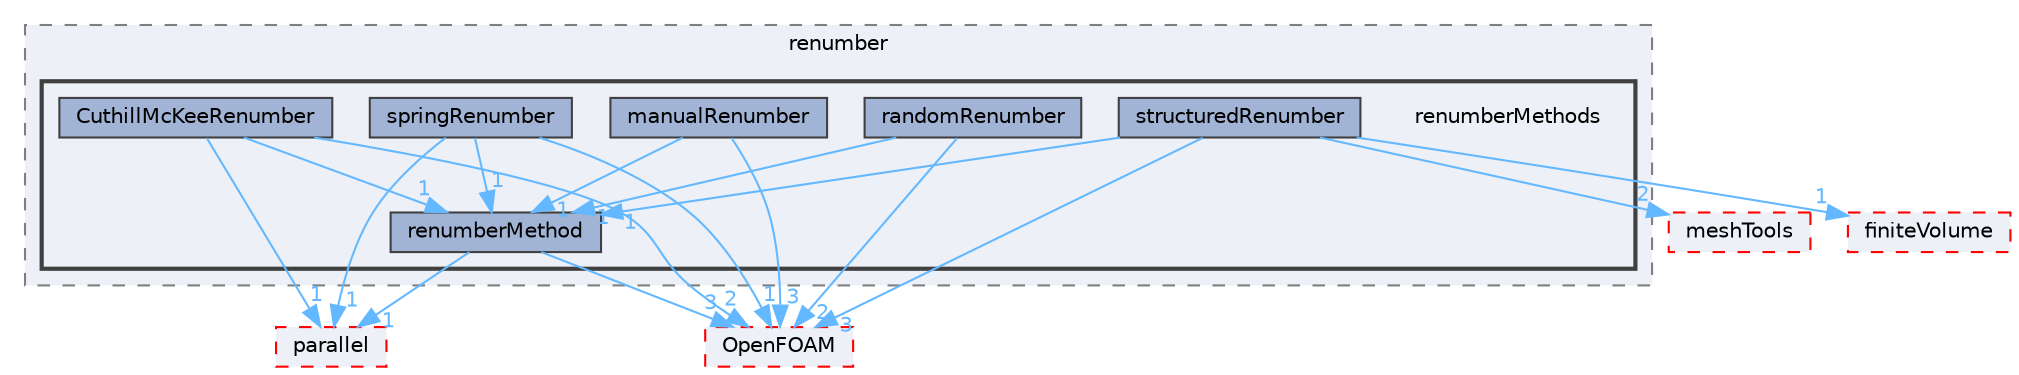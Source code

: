 digraph "src/renumber/renumberMethods"
{
 // LATEX_PDF_SIZE
  bgcolor="transparent";
  edge [fontname=Helvetica,fontsize=10,labelfontname=Helvetica,labelfontsize=10];
  node [fontname=Helvetica,fontsize=10,shape=box,height=0.2,width=0.4];
  compound=true
  subgraph clusterdir_3fb75520e4639d06064b0beb93e07f9b {
    graph [ bgcolor="#edf0f7", pencolor="grey50", label="renumber", fontname=Helvetica,fontsize=10 style="filled,dashed", URL="dir_3fb75520e4639d06064b0beb93e07f9b.html",tooltip=""]
  subgraph clusterdir_9e5805c39c1270dd5674b9b6b0d61546 {
    graph [ bgcolor="#edf0f7", pencolor="grey25", label="", fontname=Helvetica,fontsize=10 style="filled,bold", URL="dir_9e5805c39c1270dd5674b9b6b0d61546.html",tooltip=""]
    dir_9e5805c39c1270dd5674b9b6b0d61546 [shape=plaintext, label="renumberMethods"];
  dir_b468e2d168378791d813268c9e3519bb [label="CuthillMcKeeRenumber", fillcolor="#a2b4d6", color="grey25", style="filled", URL="dir_b468e2d168378791d813268c9e3519bb.html",tooltip=""];
  dir_171f3a4c1a45847906e87ab1aded5b79 [label="manualRenumber", fillcolor="#a2b4d6", color="grey25", style="filled", URL="dir_171f3a4c1a45847906e87ab1aded5b79.html",tooltip=""];
  dir_66c86cfa6eb4c5dd004af75a4e73e513 [label="randomRenumber", fillcolor="#a2b4d6", color="grey25", style="filled", URL="dir_66c86cfa6eb4c5dd004af75a4e73e513.html",tooltip=""];
  dir_7e8cb84010c18ee64866a2dfba113969 [label="renumberMethod", fillcolor="#a2b4d6", color="grey25", style="filled", URL="dir_7e8cb84010c18ee64866a2dfba113969.html",tooltip=""];
  dir_f13a85a78a6e1a53c6f09fafb21a0450 [label="springRenumber", fillcolor="#a2b4d6", color="grey25", style="filled", URL="dir_f13a85a78a6e1a53c6f09fafb21a0450.html",tooltip=""];
  dir_609b1324b4754159b8c0703845bb9daf [label="structuredRenumber", fillcolor="#a2b4d6", color="grey25", style="filled", URL="dir_609b1324b4754159b8c0703845bb9daf.html",tooltip=""];
  }
  }
  dir_72b2b5518d1565784443265ec6729f79 [label="parallel", fillcolor="#edf0f7", color="red", style="filled,dashed", URL="dir_72b2b5518d1565784443265ec6729f79.html",tooltip=""];
  dir_c5473ff19b20e6ec4dfe5c310b3778a8 [label="OpenFOAM", fillcolor="#edf0f7", color="red", style="filled,dashed", URL="dir_c5473ff19b20e6ec4dfe5c310b3778a8.html",tooltip=""];
  dir_ae30ad0bef50cf391b24c614251bb9fd [label="meshTools", fillcolor="#edf0f7", color="red", style="filled,dashed", URL="dir_ae30ad0bef50cf391b24c614251bb9fd.html",tooltip=""];
  dir_9bd15774b555cf7259a6fa18f99fe99b [label="finiteVolume", fillcolor="#edf0f7", color="red", style="filled,dashed", URL="dir_9bd15774b555cf7259a6fa18f99fe99b.html",tooltip=""];
  dir_b468e2d168378791d813268c9e3519bb->dir_72b2b5518d1565784443265ec6729f79 [headlabel="1", labeldistance=1.5 headhref="dir_000750_002780.html" href="dir_000750_002780.html" color="steelblue1" fontcolor="steelblue1"];
  dir_b468e2d168378791d813268c9e3519bb->dir_7e8cb84010c18ee64866a2dfba113969 [headlabel="1", labeldistance=1.5 headhref="dir_000750_003323.html" href="dir_000750_003323.html" color="steelblue1" fontcolor="steelblue1"];
  dir_b468e2d168378791d813268c9e3519bb->dir_c5473ff19b20e6ec4dfe5c310b3778a8 [headlabel="2", labeldistance=1.5 headhref="dir_000750_002695.html" href="dir_000750_002695.html" color="steelblue1" fontcolor="steelblue1"];
  dir_171f3a4c1a45847906e87ab1aded5b79->dir_7e8cb84010c18ee64866a2dfba113969 [headlabel="1", labeldistance=1.5 headhref="dir_002292_003323.html" href="dir_002292_003323.html" color="steelblue1" fontcolor="steelblue1"];
  dir_171f3a4c1a45847906e87ab1aded5b79->dir_c5473ff19b20e6ec4dfe5c310b3778a8 [headlabel="3", labeldistance=1.5 headhref="dir_002292_002695.html" href="dir_002292_002695.html" color="steelblue1" fontcolor="steelblue1"];
  dir_66c86cfa6eb4c5dd004af75a4e73e513->dir_7e8cb84010c18ee64866a2dfba113969 [headlabel="1", labeldistance=1.5 headhref="dir_003186_003323.html" href="dir_003186_003323.html" color="steelblue1" fontcolor="steelblue1"];
  dir_66c86cfa6eb4c5dd004af75a4e73e513->dir_c5473ff19b20e6ec4dfe5c310b3778a8 [headlabel="2", labeldistance=1.5 headhref="dir_003186_002695.html" href="dir_003186_002695.html" color="steelblue1" fontcolor="steelblue1"];
  dir_7e8cb84010c18ee64866a2dfba113969->dir_72b2b5518d1565784443265ec6729f79 [headlabel="1", labeldistance=1.5 headhref="dir_003323_002780.html" href="dir_003323_002780.html" color="steelblue1" fontcolor="steelblue1"];
  dir_7e8cb84010c18ee64866a2dfba113969->dir_c5473ff19b20e6ec4dfe5c310b3778a8 [headlabel="3", labeldistance=1.5 headhref="dir_003323_002695.html" href="dir_003323_002695.html" color="steelblue1" fontcolor="steelblue1"];
  dir_f13a85a78a6e1a53c6f09fafb21a0450->dir_72b2b5518d1565784443265ec6729f79 [headlabel="1", labeldistance=1.5 headhref="dir_003724_002780.html" href="dir_003724_002780.html" color="steelblue1" fontcolor="steelblue1"];
  dir_f13a85a78a6e1a53c6f09fafb21a0450->dir_7e8cb84010c18ee64866a2dfba113969 [headlabel="1", labeldistance=1.5 headhref="dir_003724_003323.html" href="dir_003724_003323.html" color="steelblue1" fontcolor="steelblue1"];
  dir_f13a85a78a6e1a53c6f09fafb21a0450->dir_c5473ff19b20e6ec4dfe5c310b3778a8 [headlabel="1", labeldistance=1.5 headhref="dir_003724_002695.html" href="dir_003724_002695.html" color="steelblue1" fontcolor="steelblue1"];
  dir_609b1324b4754159b8c0703845bb9daf->dir_7e8cb84010c18ee64866a2dfba113969 [headlabel="1", labeldistance=1.5 headhref="dir_003795_003323.html" href="dir_003795_003323.html" color="steelblue1" fontcolor="steelblue1"];
  dir_609b1324b4754159b8c0703845bb9daf->dir_9bd15774b555cf7259a6fa18f99fe99b [headlabel="1", labeldistance=1.5 headhref="dir_003795_001387.html" href="dir_003795_001387.html" color="steelblue1" fontcolor="steelblue1"];
  dir_609b1324b4754159b8c0703845bb9daf->dir_ae30ad0bef50cf391b24c614251bb9fd [headlabel="2", labeldistance=1.5 headhref="dir_003795_002382.html" href="dir_003795_002382.html" color="steelblue1" fontcolor="steelblue1"];
  dir_609b1324b4754159b8c0703845bb9daf->dir_c5473ff19b20e6ec4dfe5c310b3778a8 [headlabel="3", labeldistance=1.5 headhref="dir_003795_002695.html" href="dir_003795_002695.html" color="steelblue1" fontcolor="steelblue1"];
}
